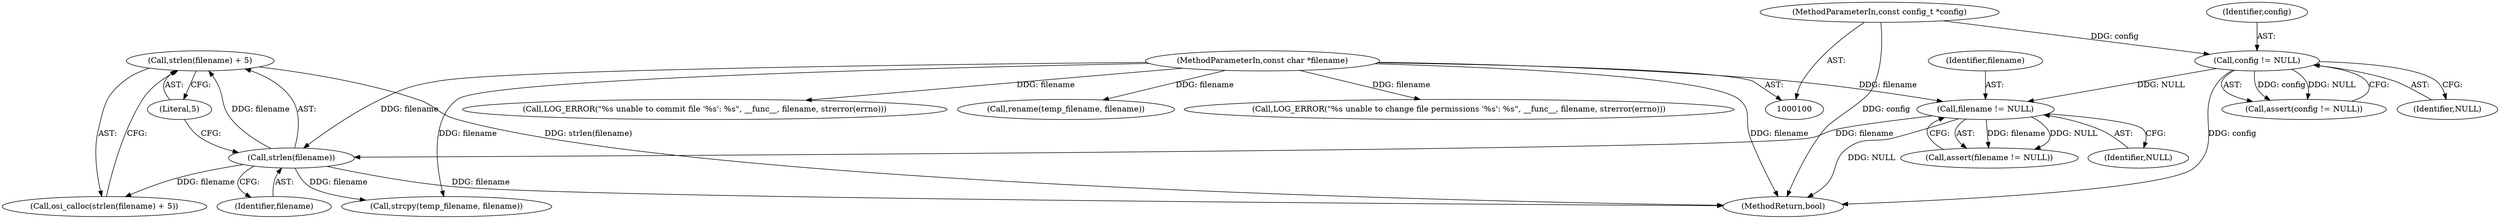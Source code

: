 digraph "0_Android_472271b153c5dc53c28beac55480a8d8434b2d5c_56@API" {
"1000121" [label="(Call,strlen(filename) + 5)"];
"1000122" [label="(Call,strlen(filename))"];
"1000109" [label="(Call,filename != NULL)"];
"1000102" [label="(MethodParameterIn,const char *filename)"];
"1000105" [label="(Call,config != NULL)"];
"1000101" [label="(MethodParameterIn,const config_t *config)"];
"1000120" [label="(Call,osi_calloc(strlen(filename) + 5))"];
"1000109" [label="(Call,filename != NULL)"];
"1000124" [label="(Literal,5)"];
"1000102" [label="(MethodParameterIn,const char *filename)"];
"1000121" [label="(Call,strlen(filename) + 5)"];
"1000253" [label="(Call,LOG_ERROR(\"%s unable to change file permissions '%s': %s\", __func__, filename, strerror(errno)))"];
"1000268" [label="(Call,LOG_ERROR(\"%s unable to commit file '%s': %s\", __func__, filename, strerror(errno)))"];
"1000122" [label="(Call,strlen(filename))"];
"1000101" [label="(MethodParameterIn,const config_t *config)"];
"1000105" [label="(Call,config != NULL)"];
"1000107" [label="(Identifier,NULL)"];
"1000262" [label="(Call,rename(temp_filename, filename))"];
"1000286" [label="(MethodReturn,bool)"];
"1000104" [label="(Call,assert(config != NULL))"];
"1000106" [label="(Identifier,config)"];
"1000123" [label="(Identifier,filename)"];
"1000111" [label="(Identifier,NULL)"];
"1000134" [label="(Call,strcpy(temp_filename, filename))"];
"1000108" [label="(Call,assert(filename != NULL))"];
"1000110" [label="(Identifier,filename)"];
"1000121" -> "1000120"  [label="AST: "];
"1000121" -> "1000124"  [label="CFG: "];
"1000122" -> "1000121"  [label="AST: "];
"1000124" -> "1000121"  [label="AST: "];
"1000120" -> "1000121"  [label="CFG: "];
"1000121" -> "1000286"  [label="DDG: strlen(filename)"];
"1000122" -> "1000121"  [label="DDG: filename"];
"1000122" -> "1000123"  [label="CFG: "];
"1000123" -> "1000122"  [label="AST: "];
"1000124" -> "1000122"  [label="CFG: "];
"1000122" -> "1000286"  [label="DDG: filename"];
"1000122" -> "1000120"  [label="DDG: filename"];
"1000109" -> "1000122"  [label="DDG: filename"];
"1000102" -> "1000122"  [label="DDG: filename"];
"1000122" -> "1000134"  [label="DDG: filename"];
"1000109" -> "1000108"  [label="AST: "];
"1000109" -> "1000111"  [label="CFG: "];
"1000110" -> "1000109"  [label="AST: "];
"1000111" -> "1000109"  [label="AST: "];
"1000108" -> "1000109"  [label="CFG: "];
"1000109" -> "1000286"  [label="DDG: NULL"];
"1000109" -> "1000108"  [label="DDG: filename"];
"1000109" -> "1000108"  [label="DDG: NULL"];
"1000102" -> "1000109"  [label="DDG: filename"];
"1000105" -> "1000109"  [label="DDG: NULL"];
"1000102" -> "1000100"  [label="AST: "];
"1000102" -> "1000286"  [label="DDG: filename"];
"1000102" -> "1000134"  [label="DDG: filename"];
"1000102" -> "1000253"  [label="DDG: filename"];
"1000102" -> "1000262"  [label="DDG: filename"];
"1000102" -> "1000268"  [label="DDG: filename"];
"1000105" -> "1000104"  [label="AST: "];
"1000105" -> "1000107"  [label="CFG: "];
"1000106" -> "1000105"  [label="AST: "];
"1000107" -> "1000105"  [label="AST: "];
"1000104" -> "1000105"  [label="CFG: "];
"1000105" -> "1000286"  [label="DDG: config"];
"1000105" -> "1000104"  [label="DDG: config"];
"1000105" -> "1000104"  [label="DDG: NULL"];
"1000101" -> "1000105"  [label="DDG: config"];
"1000101" -> "1000100"  [label="AST: "];
"1000101" -> "1000286"  [label="DDG: config"];
}
